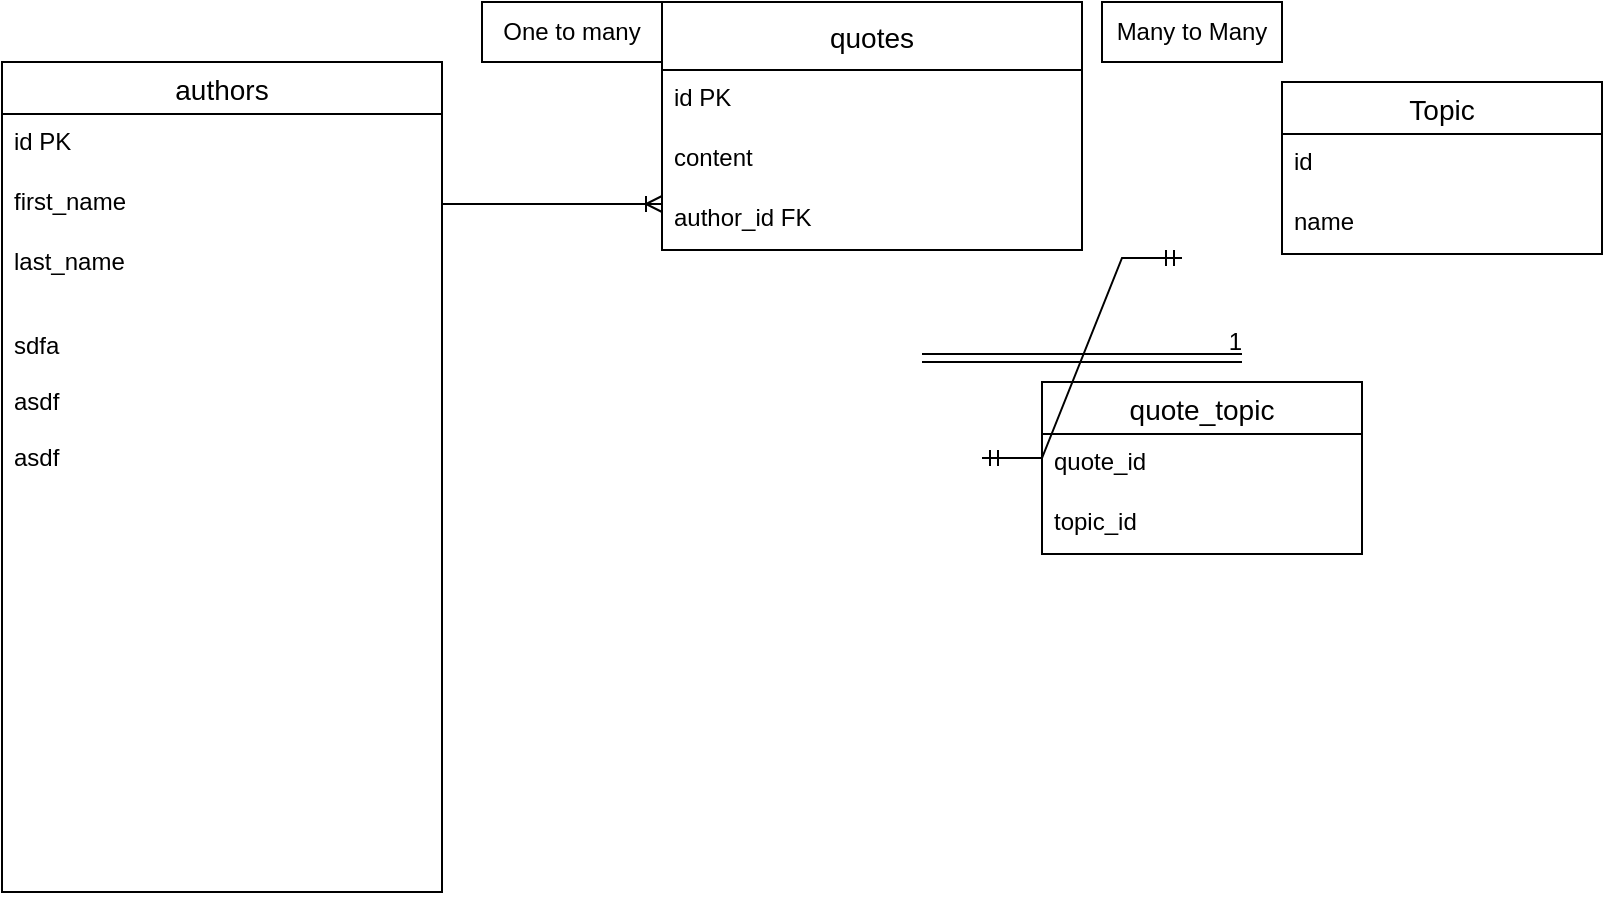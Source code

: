 <mxfile version="15.5.0" type="github" pages="3"><diagram id="hOQJqyDLATs8aC6zJO4H" name="Page-1"><mxGraphModel dx="1418" dy="724" grid="0" gridSize="10" guides="1" tooltips="1" connect="1" arrows="1" fold="1" page="1" pageScale="1" pageWidth="850" pageHeight="1100" math="0" shadow="0"><root><mxCell id="0"/><mxCell id="1" parent="0"/><mxCell id="l90kEhyo6Nk0YSjiJT7n-2" value="authors" style="swimlane;fontStyle=0;childLayout=stackLayout;horizontal=1;startSize=26;horizontalStack=0;resizeParent=1;resizeParentMax=0;resizeLast=0;collapsible=1;marginBottom=0;align=center;fontSize=14;" vertex="1" parent="1"><mxGeometry x="50" y="240" width="220" height="415" as="geometry"/></mxCell><mxCell id="l90kEhyo6Nk0YSjiJT7n-3" value="id PK" style="text;strokeColor=none;fillColor=none;spacingLeft=4;spacingRight=4;overflow=hidden;rotatable=0;points=[[0,0.5],[1,0.5]];portConstraint=eastwest;fontSize=12;" vertex="1" parent="l90kEhyo6Nk0YSjiJT7n-2"><mxGeometry y="26" width="220" height="30" as="geometry"/></mxCell><mxCell id="l90kEhyo6Nk0YSjiJT7n-4" value="first_name" style="text;strokeColor=none;fillColor=none;spacingLeft=4;spacingRight=4;overflow=hidden;rotatable=0;points=[[0,0.5],[1,0.5]];portConstraint=eastwest;fontSize=12;" vertex="1" parent="l90kEhyo6Nk0YSjiJT7n-2"><mxGeometry y="56" width="220" height="30" as="geometry"/></mxCell><mxCell id="l90kEhyo6Nk0YSjiJT7n-5" value="last_name&#10;&#10;&#10;sdfa&#10;&#10;asdf&#10;&#10;asdf&#10;" style="text;strokeColor=none;fillColor=none;spacingLeft=4;spacingRight=4;overflow=hidden;rotatable=0;points=[[0,0.5],[1,0.5]];portConstraint=eastwest;fontSize=12;" vertex="1" parent="l90kEhyo6Nk0YSjiJT7n-2"><mxGeometry y="86" width="220" height="329" as="geometry"/></mxCell><mxCell id="l90kEhyo6Nk0YSjiJT7n-6" value="quotes" style="swimlane;fontStyle=0;childLayout=stackLayout;horizontal=1;startSize=34;horizontalStack=0;resizeParent=1;resizeParentMax=0;resizeLast=0;collapsible=1;marginBottom=0;align=center;fontSize=14;" vertex="1" parent="1"><mxGeometry x="380" y="210" width="210" height="124" as="geometry"/></mxCell><mxCell id="l90kEhyo6Nk0YSjiJT7n-7" value="id PK" style="text;strokeColor=none;fillColor=none;spacingLeft=4;spacingRight=4;overflow=hidden;rotatable=0;points=[[0,0.5],[1,0.5]];portConstraint=eastwest;fontSize=12;" vertex="1" parent="l90kEhyo6Nk0YSjiJT7n-6"><mxGeometry y="34" width="210" height="30" as="geometry"/></mxCell><mxCell id="l90kEhyo6Nk0YSjiJT7n-8" value="content" style="text;strokeColor=none;fillColor=none;spacingLeft=4;spacingRight=4;overflow=hidden;rotatable=0;points=[[0,0.5],[1,0.5]];portConstraint=eastwest;fontSize=12;" vertex="1" parent="l90kEhyo6Nk0YSjiJT7n-6"><mxGeometry y="64" width="210" height="30" as="geometry"/></mxCell><mxCell id="l90kEhyo6Nk0YSjiJT7n-9" value="author_id FK" style="text;strokeColor=none;fillColor=none;spacingLeft=4;spacingRight=4;overflow=hidden;rotatable=0;points=[[0,0.5],[1,0.5]];portConstraint=eastwest;fontSize=12;" vertex="1" parent="l90kEhyo6Nk0YSjiJT7n-6"><mxGeometry y="94" width="210" height="30" as="geometry"/></mxCell><mxCell id="l90kEhyo6Nk0YSjiJT7n-11" value="" style="edgeStyle=entityRelationEdgeStyle;fontSize=12;html=1;endArrow=ERoneToMany;rounded=0;exitX=1;exitY=0.5;exitDx=0;exitDy=0;" edge="1" parent="1" source="l90kEhyo6Nk0YSjiJT7n-4"><mxGeometry width="100" height="100" relative="1" as="geometry"><mxPoint x="360" y="440" as="sourcePoint"/><mxPoint x="380" y="311" as="targetPoint"/></mxGeometry></mxCell><mxCell id="l90kEhyo6Nk0YSjiJT7n-12" value="Topic" style="swimlane;fontStyle=0;childLayout=stackLayout;horizontal=1;startSize=26;horizontalStack=0;resizeParent=1;resizeParentMax=0;resizeLast=0;collapsible=1;marginBottom=0;align=center;fontSize=14;" vertex="1" parent="1"><mxGeometry x="690" y="250" width="160" height="86" as="geometry"/></mxCell><mxCell id="l90kEhyo6Nk0YSjiJT7n-13" value="id" style="text;strokeColor=none;fillColor=none;spacingLeft=4;spacingRight=4;overflow=hidden;rotatable=0;points=[[0,0.5],[1,0.5]];portConstraint=eastwest;fontSize=12;" vertex="1" parent="l90kEhyo6Nk0YSjiJT7n-12"><mxGeometry y="26" width="160" height="30" as="geometry"/></mxCell><mxCell id="l90kEhyo6Nk0YSjiJT7n-14" value="name" style="text;strokeColor=none;fillColor=none;spacingLeft=4;spacingRight=4;overflow=hidden;rotatable=0;points=[[0,0.5],[1,0.5]];portConstraint=eastwest;fontSize=12;" vertex="1" parent="l90kEhyo6Nk0YSjiJT7n-12"><mxGeometry y="56" width="160" height="30" as="geometry"/></mxCell><mxCell id="l90kEhyo6Nk0YSjiJT7n-16" value="quote_topic" style="swimlane;fontStyle=0;childLayout=stackLayout;horizontal=1;startSize=26;horizontalStack=0;resizeParent=1;resizeParentMax=0;resizeLast=0;collapsible=1;marginBottom=0;align=center;fontSize=14;" vertex="1" parent="1"><mxGeometry x="570" y="400" width="160" height="86" as="geometry"/></mxCell><mxCell id="l90kEhyo6Nk0YSjiJT7n-17" value="quote_id" style="text;strokeColor=none;fillColor=none;spacingLeft=4;spacingRight=4;overflow=hidden;rotatable=0;points=[[0,0.5],[1,0.5]];portConstraint=eastwest;fontSize=12;" vertex="1" parent="l90kEhyo6Nk0YSjiJT7n-16"><mxGeometry y="26" width="160" height="30" as="geometry"/></mxCell><mxCell id="l90kEhyo6Nk0YSjiJT7n-18" value="topic_id" style="text;strokeColor=none;fillColor=none;spacingLeft=4;spacingRight=4;overflow=hidden;rotatable=0;points=[[0,0.5],[1,0.5]];portConstraint=eastwest;fontSize=12;" vertex="1" parent="l90kEhyo6Nk0YSjiJT7n-16"><mxGeometry y="56" width="160" height="30" as="geometry"/></mxCell><mxCell id="l90kEhyo6Nk0YSjiJT7n-20" value="One to many" style="rounded=0;whiteSpace=wrap;html=1;" vertex="1" parent="1"><mxGeometry x="290" y="210" width="90" height="30" as="geometry"/></mxCell><mxCell id="l90kEhyo6Nk0YSjiJT7n-21" value="Many to Many" style="rounded=0;whiteSpace=wrap;html=1;" vertex="1" parent="1"><mxGeometry x="600" y="210" width="90" height="30" as="geometry"/></mxCell><mxCell id="_-kmWR3iKqhG39CqaLu0-1" value="" style="shape=link;html=1;rounded=0;edgeStyle=orthogonalEdgeStyle;" edge="1" parent="1"><mxGeometry relative="1" as="geometry"><mxPoint x="510" y="388" as="sourcePoint"/><mxPoint x="670" y="388" as="targetPoint"/></mxGeometry></mxCell><mxCell id="_-kmWR3iKqhG39CqaLu0-2" value="1" style="resizable=0;html=1;align=right;verticalAlign=bottom;" connectable="0" vertex="1" parent="_-kmWR3iKqhG39CqaLu0-1"><mxGeometry x="1" relative="1" as="geometry"/></mxCell><mxCell id="_-kmWR3iKqhG39CqaLu0-3" value="" style="edgeStyle=entityRelationEdgeStyle;fontSize=12;html=1;endArrow=ERmandOne;startArrow=ERmandOne;rounded=0;" edge="1" parent="1"><mxGeometry width="100" height="100" relative="1" as="geometry"><mxPoint x="540" y="438" as="sourcePoint"/><mxPoint x="640" y="338" as="targetPoint"/></mxGeometry></mxCell></root></mxGraphModel></diagram><diagram id="z8130nxi91nQtG1dZ1P9" name="Page-2"><mxGraphModel dx="1666" dy="826" grid="0" gridSize="10" guides="1" tooltips="1" connect="1" arrows="1" fold="1" page="1" pageScale="1" pageWidth="850" pageHeight="1100" math="0" shadow="0"><root><mxCell id="gihs2P5om-X7cXB5Os3t-0"/><mxCell id="gihs2P5om-X7cXB5Os3t-1" parent="gihs2P5om-X7cXB5Os3t-0"/><mxCell id="R4j-u5H_h74ldpI2nogS-0" value="users" style="swimlane;fontStyle=0;childLayout=stackLayout;horizontal=1;startSize=26;horizontalStack=0;resizeParent=1;resizeParentMax=0;resizeLast=0;collapsible=1;marginBottom=0;align=center;fontSize=14;" vertex="1" parent="gihs2P5om-X7cXB5Os3t-1"><mxGeometry x="16" y="115" width="156" height="128" as="geometry"/></mxCell><mxCell id="R4j-u5H_h74ldpI2nogS-1" value="id PK" style="text;strokeColor=none;fillColor=none;spacingLeft=4;spacingRight=4;overflow=hidden;rotatable=0;points=[[0,0.5],[1,0.5]];portConstraint=eastwest;fontSize=12;" vertex="1" parent="R4j-u5H_h74ldpI2nogS-0"><mxGeometry y="26" width="156" height="30" as="geometry"/></mxCell><mxCell id="R4j-u5H_h74ldpI2nogS-2" value="email&#10;&#10;password&#10;&#10;" style="text;strokeColor=none;fillColor=none;spacingLeft=4;spacingRight=4;overflow=hidden;rotatable=0;points=[[0,0.5],[1,0.5]];portConstraint=eastwest;fontSize=12;" vertex="1" parent="R4j-u5H_h74ldpI2nogS-0"><mxGeometry y="56" width="156" height="72" as="geometry"/></mxCell><mxCell id="R4j-u5H_h74ldpI2nogS-4" value="ads" style="swimlane;fontStyle=0;childLayout=stackLayout;horizontal=1;startSize=26;horizontalStack=0;resizeParent=1;resizeParentMax=0;resizeLast=0;collapsible=1;marginBottom=0;align=center;fontSize=14;" vertex="1" parent="gihs2P5om-X7cXB5Os3t-1"><mxGeometry x="322" y="115" width="238" height="265" as="geometry"/></mxCell><mxCell id="R4j-u5H_h74ldpI2nogS-5" value="id PK" style="text;strokeColor=none;fillColor=none;spacingLeft=4;spacingRight=4;overflow=hidden;rotatable=0;points=[[0,0.5],[1,0.5]];portConstraint=eastwest;fontSize=12;" vertex="1" parent="R4j-u5H_h74ldpI2nogS-4"><mxGeometry y="26" width="238" height="30" as="geometry"/></mxCell><mxCell id="R4j-u5H_h74ldpI2nogS-6" value="poster_id FK" style="text;strokeColor=none;fillColor=none;spacingLeft=4;spacingRight=4;overflow=hidden;rotatable=0;points=[[0,0.5],[1,0.5]];portConstraint=eastwest;fontSize=12;" vertex="1" parent="R4j-u5H_h74ldpI2nogS-4"><mxGeometry y="56" width="238" height="30" as="geometry"/></mxCell><mxCell id="R4j-u5H_h74ldpI2nogS-7" value="description TEXT&#10;&#10;title VAR CHAR (140) NOT NULL&#10;&#10;category_1 NOT NULL&#10;&#10;category_2 " style="text;strokeColor=none;fillColor=none;spacingLeft=4;spacingRight=4;overflow=hidden;rotatable=0;points=[[0,0.5],[1,0.5]];portConstraint=eastwest;fontSize=12;" vertex="1" parent="R4j-u5H_h74ldpI2nogS-4"><mxGeometry y="86" width="238" height="179" as="geometry"/></mxCell><mxCell id="R4j-u5H_h74ldpI2nogS-9" value="Categories" style="swimlane;childLayout=stackLayout;horizontal=1;startSize=30;horizontalStack=0;rounded=1;fontSize=14;fontStyle=0;strokeWidth=2;resizeParent=0;resizeLast=1;shadow=0;dashed=0;align=center;" vertex="1" parent="gihs2P5om-X7cXB5Os3t-1"><mxGeometry x="651" y="115" width="197" height="209" as="geometry"/></mxCell><mxCell id="R4j-u5H_h74ldpI2nogS-10" value="help wanted&#10;for sale&#10;odd jobs&#10;want to buy&#10;housing&#10;" style="align=left;strokeColor=none;fillColor=none;spacingLeft=4;fontSize=16;verticalAlign=top;resizable=0;rotatable=0;part=1;" vertex="1" parent="R4j-u5H_h74ldpI2nogS-9"><mxGeometry y="30" width="197" height="179" as="geometry"/></mxCell><mxCell id="R4j-u5H_h74ldpI2nogS-13" value="&lt;ul style=&quot;box-sizing: inherit ; margin: 1em 0px 1em 0.625em ; padding: 0px ; color: rgba(0 , 0 , 0 , 0.87) ; font-family: &amp;#34;open sans&amp;#34; , &amp;#34;helvetica neue&amp;#34; , &amp;#34;helvetica&amp;#34; , &amp;#34;arial&amp;#34; , sans-serif ; font-size: 17.6px&quot;&gt;&lt;li style=&quot;box-sizing: inherit ; margin-bottom: 0.5em ; margin-left: 1.25em&quot;&gt;For a given ad, what is the email address of the user that created it?&lt;/li&gt;&lt;/ul&gt;&lt;font style=&quot;font-size: 16px&quot;&gt;SELECT a.id, u.email FROM ads a&lt;br&gt;JOIN users u ON u.id = a.poster_id&lt;br&gt;WHERE a.id = Xsome_idX&lt;/font&gt;" style="shape=note;size=20;whiteSpace=wrap;html=1;align=left;" vertex="1" parent="gihs2P5om-X7cXB5Os3t-1"><mxGeometry x="12" y="457" width="590" height="113" as="geometry"/></mxCell><mxCell id="R4j-u5H_h74ldpI2nogS-14" value="&lt;ul style=&quot;box-sizing: inherit ; margin: 1em 0px 1em 0.625em ; padding: 0px ; color: rgba(0 , 0 , 0 , 0.87) ; font-family: &amp;#34;open sans&amp;#34; , &amp;#34;helvetica neue&amp;#34; , &amp;#34;helvetica&amp;#34; , &amp;#34;arial&amp;#34; , sans-serif ; font-size: 17.6px&quot;&gt;&lt;li style=&quot;box-sizing: inherit ; margin-bottom: 0.5em ; margin-left: 1.25em&quot;&gt;For a given ad, what category, or categories, does it belong to?&lt;/li&gt;&lt;/ul&gt;&lt;div&gt;&lt;font style=&quot;font-size: 16px&quot;&gt;SELECT id, category_1, category_2 FROM ads&lt;/font&gt;&lt;/div&gt;&lt;div&gt;&lt;br&gt;&lt;/div&gt;" style="shape=note;size=20;whiteSpace=wrap;html=1;align=left;" vertex="1" parent="gihs2P5om-X7cXB5Os3t-1"><mxGeometry x="12" y="582" width="590" height="100" as="geometry"/></mxCell><mxCell id="R4j-u5H_h74ldpI2nogS-15" value="&lt;ul style=&quot;box-sizing: inherit ; margin: 1em 0px 1em 0.625em ; padding: 0px ; color: rgba(0 , 0 , 0 , 0.87) ; font-family: &amp;#34;open sans&amp;#34; , &amp;#34;helvetica neue&amp;#34; , &amp;#34;helvetica&amp;#34; , &amp;#34;arial&amp;#34; , sans-serif ; font-size: 17.6px&quot;&gt;&lt;li style=&quot;box-sizing: inherit ; margin-bottom: 0.5em ; margin-left: 1.25em&quot;&gt;For a given category, show all the ads that are in that category.&lt;/li&gt;&lt;/ul&gt;&lt;div&gt;&lt;font face=&quot;Open Sans, Helvetica Neue, Helvetica, Arial, sans-serif&quot; style=&quot;font-size: 16px&quot;&gt;SELECT * FROM ads&lt;/font&gt;&lt;/div&gt;&lt;div&gt;&lt;font face=&quot;Open Sans, Helvetica Neue, Helvetica, Arial, sans-serif&quot; style=&quot;font-size: 16px&quot;&gt;WHERE category_1 = 'someCategory'&lt;/font&gt;&lt;/div&gt;&lt;div&gt;&lt;font face=&quot;Open Sans, Helvetica Neue, Helvetica, Arial, sans-serif&quot; style=&quot;font-size: 16px&quot;&gt;OR category_2 = 'someCategory'&lt;/font&gt;&lt;/div&gt;" style="shape=note;size=20;whiteSpace=wrap;html=1;fontSize=16;align=left;" vertex="1" parent="gihs2P5om-X7cXB5Os3t-1"><mxGeometry x="12" y="700" width="593" height="142" as="geometry"/></mxCell><mxCell id="R4j-u5H_h74ldpI2nogS-16" value="&lt;ul style=&quot;box-sizing: inherit ; margin: 1em 0px 1em 0.625em ; padding: 0px ; color: rgba(0 , 0 , 0 , 0.87) ; font-family: &amp;#34;open sans&amp;#34; , &amp;#34;helvetica neue&amp;#34; , &amp;#34;helvetica&amp;#34; , &amp;#34;arial&amp;#34; , sans-serif ; font-size: 17.6px&quot;&gt;&lt;li style=&quot;box-sizing: inherit ; margin-bottom: 0px ; margin-left: 1.25em&quot;&gt;For a given user, show all the ads they have posted.&lt;/li&gt;&lt;/ul&gt;&lt;div&gt;&lt;font face=&quot;Open Sans, Helvetica Neue, Helvetica, Arial, sans-serif&quot;&gt;SELECT title, poster_id FROM ads&lt;/font&gt;&lt;/div&gt;&lt;div&gt;&lt;font face=&quot;Open Sans, Helvetica Neue, Helvetica, Arial, sans-serif&quot;&gt;WHERE poster_id = 'someIDFromPoster'&lt;/font&gt;&lt;/div&gt;" style="shape=note;size=20;whiteSpace=wrap;html=1;fontSize=16;fontColor=#000000;align=left;" vertex="1" parent="gihs2P5om-X7cXB5Os3t-1"><mxGeometry x="6" y="1000" width="599" height="100" as="geometry"/></mxCell><mxCell id="R4j-u5H_h74ldpI2nogS-17" value="&lt;ul style=&quot;box-sizing: inherit ; margin: 1em 0px 1em 0.625em ; padding: 0px ; color: rgba(0 , 0 , 0 , 0.87) ; font-family: &amp;#34;open sans&amp;#34; , &amp;#34;helvetica neue&amp;#34; , &amp;#34;helvetica&amp;#34; , &amp;#34;arial&amp;#34; , sans-serif ; font-size: 17.6px&quot;&gt;&lt;li style=&quot;box-sizing: inherit ; margin-bottom: 0px ; margin-left: 1.25em&quot;&gt;For a given user, show all the ads they have posted.&lt;/li&gt;&lt;/ul&gt;&lt;div&gt;&lt;font face=&quot;Open Sans, Helvetica Neue, Helvetica, Arial, sans-serif&quot;&gt;SELECT a.title, u.id FROM ads a&lt;/font&gt;&lt;/div&gt;&lt;div&gt;&lt;font face=&quot;Open Sans, Helvetica Neue, Helvetica, Arial, sans-serif&quot;&gt;JOIN users u ON u.id = a.poster_id&lt;/font&gt;&lt;/div&gt;&lt;div&gt;&lt;font face=&quot;Open Sans, Helvetica Neue, Helvetica, Arial, sans-serif&quot;&gt;WHERE u.id = a.poster_id&lt;/font&gt;&lt;/div&gt;" style="shape=note;size=20;whiteSpace=wrap;html=1;fontSize=16;fontColor=#000000;align=left;" vertex="1" parent="gihs2P5om-X7cXB5Os3t-1"><mxGeometry x="9" y="1171" width="599" height="143" as="geometry"/></mxCell><mxCell id="R4j-u5H_h74ldpI2nogS-18" value="With a JOIN" style="whiteSpace=wrap;html=1;align=center;fontSize=16;fontColor=#000000;" vertex="1" parent="gihs2P5om-X7cXB5Os3t-1"><mxGeometry x="249" y="1123" width="100" height="40" as="geometry"/></mxCell><mxCell id="iBCwhmKpy3cL1nkHxKx4-0" value="" style="swimlane;startSize=0;fontSize=16;fontColor=#000000;align=left;" vertex="1" parent="gihs2P5om-X7cXB5Os3t-1"><mxGeometry x="850" y="115" width="693" height="425" as="geometry"/></mxCell><mxCell id="iBCwhmKpy3cL1nkHxKx4-1" value="&lt;div&gt;create table users (&lt;/div&gt;&lt;div&gt;&amp;nbsp; &amp;nbsp; id int unsigned not null AUTO_INCREMENT,&lt;/div&gt;&lt;div&gt;&amp;nbsp; &amp;nbsp; email VARCHAR(40) NOT NULL,&lt;/div&gt;&lt;div&gt;&amp;nbsp; &amp;nbsp; password VARCHAR(40) NOT NULL,&lt;/div&gt;&lt;div&gt;&amp;nbsp; &amp;nbsp; PRIMARY KEY (id)&lt;/div&gt;&lt;div&gt;);&lt;/div&gt;&lt;div&gt;&lt;br&gt;&lt;/div&gt;&lt;div&gt;CREATE TABLE ads(&lt;/div&gt;&lt;div&gt;&amp;nbsp; &amp;nbsp; id int unsigned not null AUTO_INCREMENT,&lt;/div&gt;&lt;div&gt;&amp;nbsp; &amp;nbsp; poster_id int UNSIGNED NOT NULL,&lt;/div&gt;&lt;div&gt;&amp;nbsp; &amp;nbsp; description text NOT NULL,&lt;/div&gt;&lt;div&gt;&amp;nbsp; &amp;nbsp; title VARCHAR(140) NOT NULL,&lt;/div&gt;&lt;div&gt;&amp;nbsp; &amp;nbsp; category ENUM('Help Wanted', 'For Sale', 'Odd Jobs', 'Want to Buy', 'Housing') NOT NULL,&amp;nbsp;&lt;/div&gt;&lt;div&gt;&amp;nbsp; &amp;nbsp; category2 ENUM('Help Wanted', 'For Sale', 'Odd Jobs', 'Want to Buy', 'Housing')&amp;nbsp; &amp;nbsp; &amp;nbsp; &amp;nbsp; &amp;nbsp;&lt;/div&gt;&lt;div&gt;);&lt;/div&gt;" style="text;html=1;align=left;verticalAlign=middle;resizable=0;points=[];autosize=1;strokeColor=none;fillColor=none;fontSize=16;fontColor=#000000;" vertex="1" parent="iBCwhmKpy3cL1nkHxKx4-0"><mxGeometry x="6" y="15" width="676" height="289" as="geometry"/></mxCell><mxCell id="iBCwhmKpy3cL1nkHxKx4-2" value="" style="edgeStyle=entityRelationEdgeStyle;fontSize=12;html=1;endArrow=ERmany;startArrow=ERmany;rounded=0;fontColor=#000000;exitX=1.006;exitY=0.125;exitDx=0;exitDy=0;exitPerimeter=0;entryX=-0.013;entryY=0.3;entryDx=0;entryDy=0;entryPerimeter=0;" edge="1" parent="gihs2P5om-X7cXB5Os3t-1" source="R4j-u5H_h74ldpI2nogS-2" target="R4j-u5H_h74ldpI2nogS-6"><mxGeometry width="100" height="100" relative="1" as="geometry"><mxPoint x="157" y="269.5" as="sourcePoint"/><mxPoint x="257" y="169.5" as="targetPoint"/></mxGeometry></mxCell><mxCell id="iBCwhmKpy3cL1nkHxKx4-3" value="&lt;font style=&quot;font-size: 9px&quot;&gt;&amp;nbsp;MANY TO MANY&lt;/font&gt;" style="rounded=1;whiteSpace=wrap;html=1;fontSize=16;fontColor=#000000;align=left;" vertex="1" parent="gihs2P5om-X7cXB5Os3t-1"><mxGeometry x="208" y="119" width="79" height="35" as="geometry"/></mxCell></root></mxGraphModel></diagram><diagram id="bf0sYFVp6kc710yz1GL9" name="Page-3"><mxGraphModel dx="1666" dy="826" grid="0" gridSize="10" guides="1" tooltips="1" connect="1" arrows="1" fold="1" page="1" pageScale="1" pageWidth="850" pageHeight="1100" math="0" shadow="0"><root><mxCell id="wWyQb--h6GSF3Vi0h3pP-0"/><mxCell id="wWyQb--h6GSF3Vi0h3pP-1" parent="wWyQb--h6GSF3Vi0h3pP-0"/><mxCell id="wWyQb--h6GSF3Vi0h3pP-2" value="questions" style="swimlane;fontStyle=0;childLayout=stackLayout;horizontal=1;startSize=26;horizontalStack=0;resizeParent=1;resizeParentMax=0;resizeLast=0;collapsible=1;marginBottom=0;align=center;fontSize=14;fontColor=#000000;" vertex="1" parent="wWyQb--h6GSF3Vi0h3pP-1"><mxGeometry x="24" y="32" width="160" height="116" as="geometry"/></mxCell><mxCell id="wWyQb--h6GSF3Vi0h3pP-3" value="id PK" style="text;strokeColor=none;fillColor=none;spacingLeft=4;spacingRight=4;overflow=hidden;rotatable=0;points=[[0,0.5],[1,0.5]];portConstraint=eastwest;fontSize=12;fontColor=#000000;align=left;" vertex="1" parent="wWyQb--h6GSF3Vi0h3pP-2"><mxGeometry y="26" width="160" height="30" as="geometry"/></mxCell><mxCell id="wWyQb--h6GSF3Vi0h3pP-4" value="Item 2" style="text;strokeColor=none;fillColor=none;spacingLeft=4;spacingRight=4;overflow=hidden;rotatable=0;points=[[0,0.5],[1,0.5]];portConstraint=eastwest;fontSize=12;fontColor=#000000;align=left;" vertex="1" parent="wWyQb--h6GSF3Vi0h3pP-2"><mxGeometry y="56" width="160" height="30" as="geometry"/></mxCell><mxCell id="wWyQb--h6GSF3Vi0h3pP-5" value="Item 3" style="text;strokeColor=none;fillColor=none;spacingLeft=4;spacingRight=4;overflow=hidden;rotatable=0;points=[[0,0.5],[1,0.5]];portConstraint=eastwest;fontSize=12;fontColor=#000000;align=left;" vertex="1" parent="wWyQb--h6GSF3Vi0h3pP-2"><mxGeometry y="86" width="160" height="30" as="geometry"/></mxCell><mxCell id="wWyQb--h6GSF3Vi0h3pP-6" value="answers" style="swimlane;fontStyle=0;childLayout=stackLayout;horizontal=1;startSize=28;horizontalStack=0;resizeParent=1;resizeParentMax=0;resizeLast=0;collapsible=1;marginBottom=0;align=center;fontSize=14;fontColor=#000000;" vertex="1" parent="wWyQb--h6GSF3Vi0h3pP-1"><mxGeometry x="277" y="32" width="160" height="118" as="geometry"/></mxCell><mxCell id="wWyQb--h6GSF3Vi0h3pP-7" value="id PK" style="text;strokeColor=none;fillColor=none;spacingLeft=4;spacingRight=4;overflow=hidden;rotatable=0;points=[[0,0.5],[1,0.5]];portConstraint=eastwest;fontSize=12;fontColor=#000000;align=left;" vertex="1" parent="wWyQb--h6GSF3Vi0h3pP-6"><mxGeometry y="28" width="160" height="30" as="geometry"/></mxCell><mxCell id="wWyQb--h6GSF3Vi0h3pP-8" value="Item 2" style="text;strokeColor=none;fillColor=none;spacingLeft=4;spacingRight=4;overflow=hidden;rotatable=0;points=[[0,0.5],[1,0.5]];portConstraint=eastwest;fontSize=12;fontColor=#000000;align=left;" vertex="1" parent="wWyQb--h6GSF3Vi0h3pP-6"><mxGeometry y="58" width="160" height="30" as="geometry"/></mxCell><mxCell id="wWyQb--h6GSF3Vi0h3pP-9" value="Item 3" style="text;strokeColor=none;fillColor=none;spacingLeft=4;spacingRight=4;overflow=hidden;rotatable=0;points=[[0,0.5],[1,0.5]];portConstraint=eastwest;fontSize=12;fontColor=#000000;align=left;" vertex="1" parent="wWyQb--h6GSF3Vi0h3pP-6"><mxGeometry y="88" width="160" height="30" as="geometry"/></mxCell><mxCell id="78Vi-tj-5bVrhuiMSD4q-0" value="administrators" style="swimlane;fontStyle=0;childLayout=stackLayout;horizontal=1;startSize=26;horizontalStack=0;resizeParent=1;resizeParentMax=0;resizeLast=0;collapsible=1;marginBottom=0;align=center;fontSize=14;fontColor=#000000;" vertex="1" parent="wWyQb--h6GSF3Vi0h3pP-1"><mxGeometry x="24" y="219" width="160" height="116" as="geometry"/></mxCell><mxCell id="78Vi-tj-5bVrhuiMSD4q-1" value="id PK" style="text;strokeColor=none;fillColor=none;spacingLeft=4;spacingRight=4;overflow=hidden;rotatable=0;points=[[0,0.5],[1,0.5]];portConstraint=eastwest;fontSize=12;fontColor=#000000;align=left;" vertex="1" parent="78Vi-tj-5bVrhuiMSD4q-0"><mxGeometry y="26" width="160" height="30" as="geometry"/></mxCell><mxCell id="78Vi-tj-5bVrhuiMSD4q-2" value="admin_id FK" style="text;strokeColor=none;fillColor=none;spacingLeft=4;spacingRight=4;overflow=hidden;rotatable=0;points=[[0,0.5],[1,0.5]];portConstraint=eastwest;fontSize=12;fontColor=#000000;align=left;" vertex="1" parent="78Vi-tj-5bVrhuiMSD4q-0"><mxGeometry y="56" width="160" height="30" as="geometry"/></mxCell><mxCell id="78Vi-tj-5bVrhuiMSD4q-3" value="questions" style="text;strokeColor=none;fillColor=none;spacingLeft=4;spacingRight=4;overflow=hidden;rotatable=0;points=[[0,0.5],[1,0.5]];portConstraint=eastwest;fontSize=12;fontColor=#000000;align=left;" vertex="1" parent="78Vi-tj-5bVrhuiMSD4q-0"><mxGeometry y="86" width="160" height="30" as="geometry"/></mxCell><mxCell id="78Vi-tj-5bVrhuiMSD4q-4" value="student" style="swimlane;fontStyle=0;childLayout=stackLayout;horizontal=1;startSize=26;horizontalStack=0;resizeParent=1;resizeParentMax=0;resizeLast=0;collapsible=1;marginBottom=0;align=center;fontSize=14;fontColor=#000000;" vertex="1" parent="wWyQb--h6GSF3Vi0h3pP-1"><mxGeometry x="277" y="219" width="160" height="116" as="geometry"/></mxCell><mxCell id="78Vi-tj-5bVrhuiMSD4q-5" value="Item 1" style="text;strokeColor=none;fillColor=none;spacingLeft=4;spacingRight=4;overflow=hidden;rotatable=0;points=[[0,0.5],[1,0.5]];portConstraint=eastwest;fontSize=12;fontColor=#000000;align=left;" vertex="1" parent="78Vi-tj-5bVrhuiMSD4q-4"><mxGeometry y="26" width="160" height="30" as="geometry"/></mxCell><mxCell id="78Vi-tj-5bVrhuiMSD4q-6" value="Item 2" style="text;strokeColor=none;fillColor=none;spacingLeft=4;spacingRight=4;overflow=hidden;rotatable=0;points=[[0,0.5],[1,0.5]];portConstraint=eastwest;fontSize=12;fontColor=#000000;align=left;" vertex="1" parent="78Vi-tj-5bVrhuiMSD4q-4"><mxGeometry y="56" width="160" height="30" as="geometry"/></mxCell><mxCell id="78Vi-tj-5bVrhuiMSD4q-7" value="Item 3" style="text;strokeColor=none;fillColor=none;spacingLeft=4;spacingRight=4;overflow=hidden;rotatable=0;points=[[0,0.5],[1,0.5]];portConstraint=eastwest;fontSize=12;fontColor=#000000;align=left;" vertex="1" parent="78Vi-tj-5bVrhuiMSD4q-4"><mxGeometry y="86" width="160" height="30" as="geometry"/></mxCell></root></mxGraphModel></diagram></mxfile>